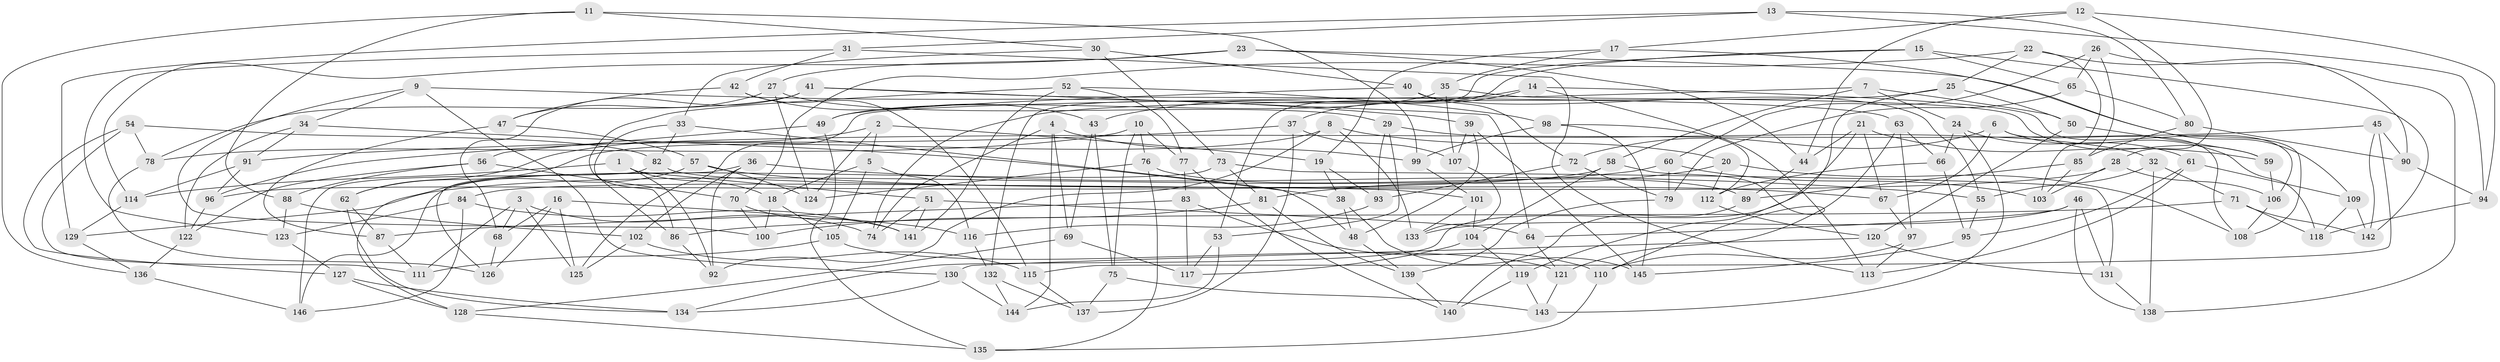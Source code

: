 // Generated by graph-tools (version 1.1) at 2025/16/03/09/25 04:16:27]
// undirected, 146 vertices, 292 edges
graph export_dot {
graph [start="1"]
  node [color=gray90,style=filled];
  1;
  2;
  3;
  4;
  5;
  6;
  7;
  8;
  9;
  10;
  11;
  12;
  13;
  14;
  15;
  16;
  17;
  18;
  19;
  20;
  21;
  22;
  23;
  24;
  25;
  26;
  27;
  28;
  29;
  30;
  31;
  32;
  33;
  34;
  35;
  36;
  37;
  38;
  39;
  40;
  41;
  42;
  43;
  44;
  45;
  46;
  47;
  48;
  49;
  50;
  51;
  52;
  53;
  54;
  55;
  56;
  57;
  58;
  59;
  60;
  61;
  62;
  63;
  64;
  65;
  66;
  67;
  68;
  69;
  70;
  71;
  72;
  73;
  74;
  75;
  76;
  77;
  78;
  79;
  80;
  81;
  82;
  83;
  84;
  85;
  86;
  87;
  88;
  89;
  90;
  91;
  92;
  93;
  94;
  95;
  96;
  97;
  98;
  99;
  100;
  101;
  102;
  103;
  104;
  105;
  106;
  107;
  108;
  109;
  110;
  111;
  112;
  113;
  114;
  115;
  116;
  117;
  118;
  119;
  120;
  121;
  122;
  123;
  124;
  125;
  126;
  127;
  128;
  129;
  130;
  131;
  132;
  133;
  134;
  135;
  136;
  137;
  138;
  139;
  140;
  141;
  142;
  143;
  144;
  145;
  146;
  1 -- 114;
  1 -- 51;
  1 -- 18;
  1 -- 92;
  2 -- 124;
  2 -- 19;
  2 -- 5;
  2 -- 62;
  3 -- 74;
  3 -- 125;
  3 -- 68;
  3 -- 111;
  4 -- 69;
  4 -- 74;
  4 -- 99;
  4 -- 144;
  5 -- 18;
  5 -- 116;
  5 -- 105;
  6 -- 118;
  6 -- 67;
  6 -- 72;
  6 -- 108;
  7 -- 125;
  7 -- 24;
  7 -- 58;
  7 -- 50;
  8 -- 20;
  8 -- 92;
  8 -- 62;
  8 -- 133;
  9 -- 34;
  9 -- 39;
  9 -- 130;
  9 -- 100;
  10 -- 75;
  10 -- 76;
  10 -- 78;
  10 -- 77;
  11 -- 136;
  11 -- 99;
  11 -- 88;
  11 -- 30;
  12 -- 94;
  12 -- 28;
  12 -- 44;
  12 -- 17;
  13 -- 80;
  13 -- 31;
  13 -- 129;
  13 -- 94;
  14 -- 37;
  14 -- 106;
  14 -- 43;
  14 -- 113;
  15 -- 132;
  15 -- 142;
  15 -- 65;
  15 -- 53;
  16 -- 116;
  16 -- 126;
  16 -- 125;
  16 -- 68;
  17 -- 35;
  17 -- 19;
  17 -- 108;
  18 -- 105;
  18 -- 100;
  19 -- 93;
  19 -- 38;
  20 -- 112;
  20 -- 81;
  20 -- 108;
  21 -- 134;
  21 -- 67;
  21 -- 59;
  21 -- 44;
  22 -- 90;
  22 -- 70;
  22 -- 25;
  22 -- 103;
  23 -- 44;
  23 -- 114;
  23 -- 27;
  23 -- 109;
  24 -- 61;
  24 -- 143;
  24 -- 66;
  25 -- 119;
  25 -- 74;
  25 -- 50;
  26 -- 65;
  26 -- 138;
  26 -- 85;
  26 -- 60;
  27 -- 124;
  27 -- 29;
  27 -- 47;
  28 -- 84;
  28 -- 103;
  28 -- 106;
  29 -- 93;
  29 -- 32;
  29 -- 53;
  30 -- 73;
  30 -- 33;
  30 -- 40;
  31 -- 113;
  31 -- 123;
  31 -- 42;
  32 -- 138;
  32 -- 71;
  32 -- 55;
  33 -- 48;
  33 -- 86;
  33 -- 82;
  34 -- 122;
  34 -- 38;
  34 -- 91;
  35 -- 59;
  35 -- 49;
  35 -- 107;
  36 -- 102;
  36 -- 92;
  36 -- 55;
  36 -- 126;
  37 -- 107;
  37 -- 91;
  37 -- 137;
  38 -- 48;
  38 -- 145;
  39 -- 145;
  39 -- 48;
  39 -- 107;
  40 -- 72;
  40 -- 49;
  40 -- 55;
  41 -- 63;
  41 -- 78;
  41 -- 68;
  41 -- 64;
  42 -- 47;
  42 -- 43;
  42 -- 115;
  43 -- 69;
  43 -- 75;
  44 -- 89;
  45 -- 142;
  45 -- 115;
  45 -- 96;
  45 -- 90;
  46 -- 64;
  46 -- 133;
  46 -- 138;
  46 -- 131;
  47 -- 57;
  47 -- 87;
  48 -- 139;
  49 -- 135;
  49 -- 56;
  50 -- 120;
  50 -- 59;
  51 -- 141;
  51 -- 64;
  51 -- 74;
  52 -- 141;
  52 -- 77;
  52 -- 86;
  52 -- 98;
  53 -- 144;
  53 -- 117;
  54 -- 111;
  54 -- 78;
  54 -- 82;
  54 -- 127;
  55 -- 95;
  56 -- 88;
  56 -- 70;
  56 -- 122;
  57 -- 128;
  57 -- 67;
  57 -- 124;
  58 -- 104;
  58 -- 96;
  58 -- 110;
  59 -- 106;
  60 -- 129;
  60 -- 103;
  60 -- 79;
  61 -- 113;
  61 -- 109;
  61 -- 95;
  62 -- 87;
  62 -- 134;
  63 -- 97;
  63 -- 66;
  63 -- 121;
  64 -- 121;
  65 -- 80;
  65 -- 79;
  66 -- 95;
  66 -- 112;
  67 -- 97;
  68 -- 126;
  69 -- 128;
  69 -- 117;
  70 -- 141;
  70 -- 100;
  71 -- 86;
  71 -- 118;
  71 -- 142;
  72 -- 79;
  72 -- 93;
  73 -- 146;
  73 -- 81;
  73 -- 131;
  75 -- 137;
  75 -- 143;
  76 -- 124;
  76 -- 135;
  76 -- 89;
  77 -- 83;
  77 -- 140;
  78 -- 126;
  79 -- 139;
  80 -- 85;
  80 -- 90;
  81 -- 139;
  81 -- 100;
  82 -- 101;
  82 -- 146;
  83 -- 110;
  83 -- 117;
  83 -- 87;
  84 -- 141;
  84 -- 146;
  84 -- 123;
  85 -- 89;
  85 -- 103;
  86 -- 92;
  87 -- 111;
  88 -- 123;
  88 -- 102;
  89 -- 140;
  90 -- 94;
  91 -- 96;
  91 -- 114;
  93 -- 116;
  94 -- 118;
  95 -- 145;
  96 -- 122;
  97 -- 113;
  97 -- 110;
  98 -- 145;
  98 -- 112;
  98 -- 99;
  99 -- 101;
  101 -- 104;
  101 -- 133;
  102 -- 125;
  102 -- 115;
  104 -- 119;
  104 -- 117;
  105 -- 121;
  105 -- 111;
  106 -- 108;
  107 -- 133;
  109 -- 142;
  109 -- 118;
  110 -- 135;
  112 -- 120;
  114 -- 129;
  115 -- 137;
  116 -- 132;
  119 -- 140;
  119 -- 143;
  120 -- 130;
  120 -- 131;
  121 -- 143;
  122 -- 136;
  123 -- 127;
  127 -- 128;
  127 -- 134;
  128 -- 135;
  129 -- 136;
  130 -- 134;
  130 -- 144;
  131 -- 138;
  132 -- 137;
  132 -- 144;
  136 -- 146;
  139 -- 140;
}

